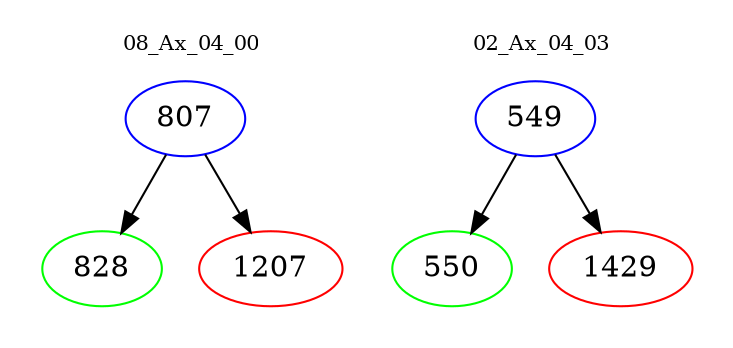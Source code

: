 digraph{
subgraph cluster_0 {
color = white
label = "08_Ax_04_00";
fontsize=10;
T0_807 [label="807", color="blue"]
T0_807 -> T0_828 [color="black"]
T0_828 [label="828", color="green"]
T0_807 -> T0_1207 [color="black"]
T0_1207 [label="1207", color="red"]
}
subgraph cluster_1 {
color = white
label = "02_Ax_04_03";
fontsize=10;
T1_549 [label="549", color="blue"]
T1_549 -> T1_550 [color="black"]
T1_550 [label="550", color="green"]
T1_549 -> T1_1429 [color="black"]
T1_1429 [label="1429", color="red"]
}
}
